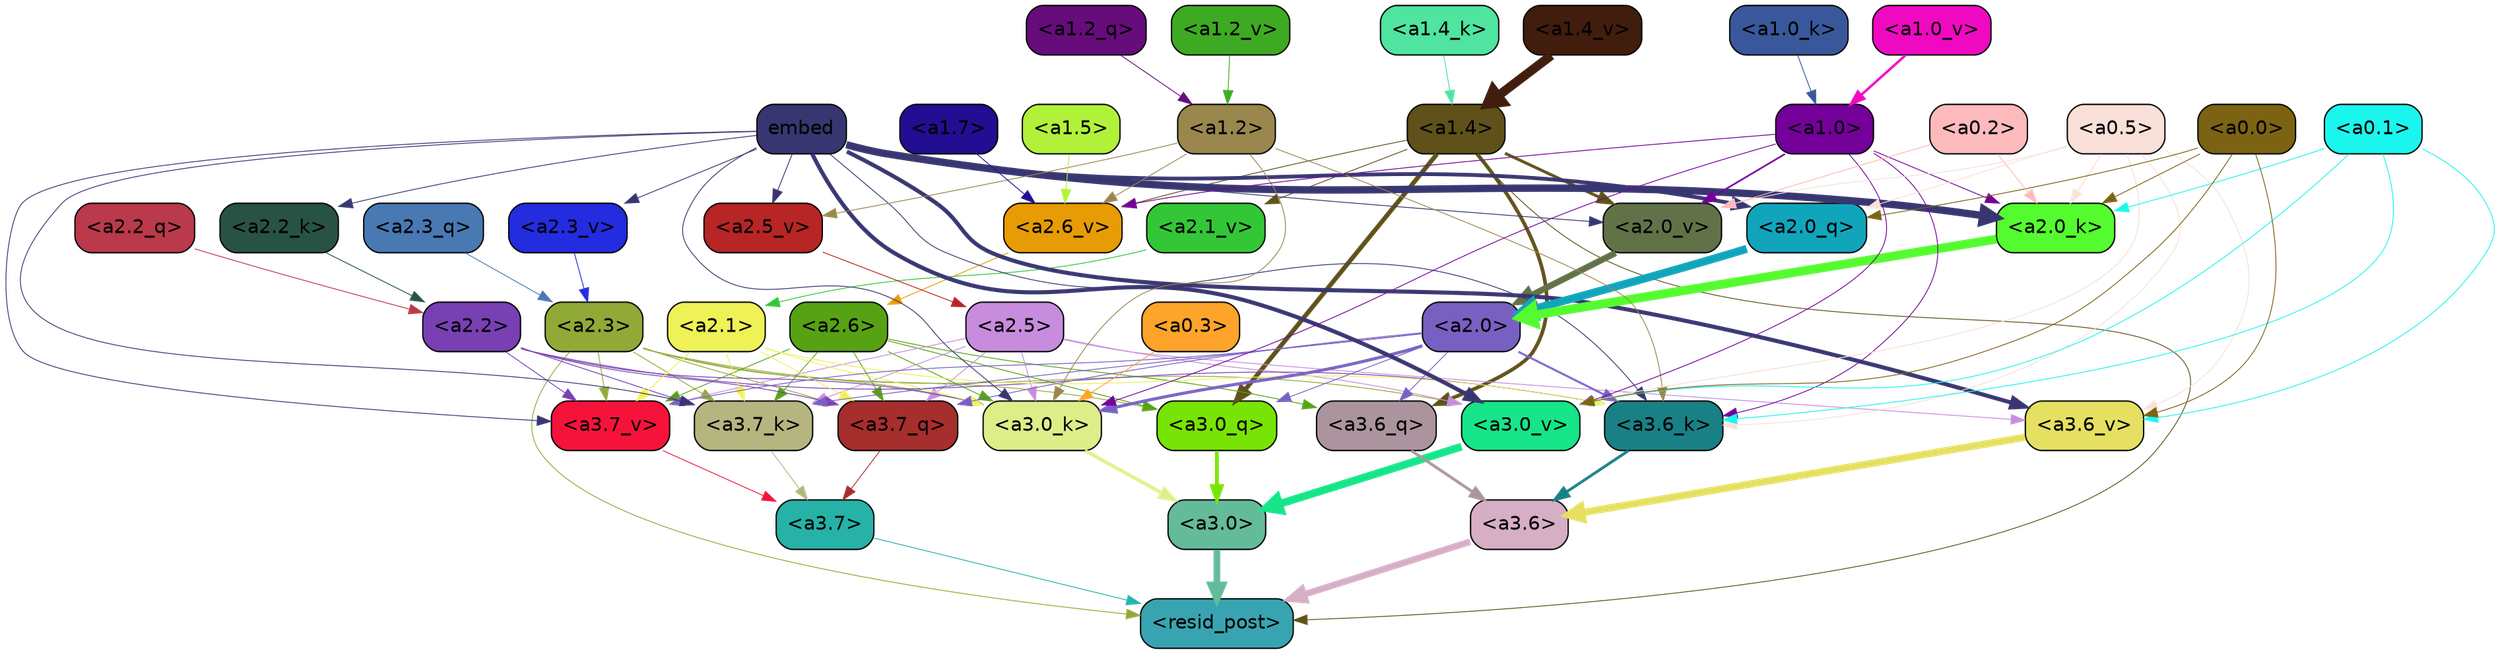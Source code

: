 strict digraph "" {
	graph [bgcolor=transparent,
		layout=dot,
		overlap=false,
		splines=true
	];
	"<a3.7>"	[color=black,
		fillcolor="#26b2a7",
		fontname=Helvetica,
		shape=box,
		style="filled, rounded"];
	"<resid_post>"	[color=black,
		fillcolor="#39a4b1",
		fontname=Helvetica,
		shape=box,
		style="filled, rounded"];
	"<a3.7>" -> "<resid_post>"	[color="#26b2a7",
		penwidth=0.6];
	"<a3.6>"	[color=black,
		fillcolor="#d6aec5",
		fontname=Helvetica,
		shape=box,
		style="filled, rounded"];
	"<a3.6>" -> "<resid_post>"	[color="#d6aec5",
		penwidth=4.751612067222595];
	"<a3.0>"	[color=black,
		fillcolor="#64bb9a",
		fontname=Helvetica,
		shape=box,
		style="filled, rounded"];
	"<a3.0>" -> "<resid_post>"	[color="#64bb9a",
		penwidth=4.884142994880676];
	"<a2.3>"	[color=black,
		fillcolor="#91aa37",
		fontname=Helvetica,
		shape=box,
		style="filled, rounded"];
	"<a2.3>" -> "<resid_post>"	[color="#91aa37",
		penwidth=0.6];
	"<a3.7_q>"	[color=black,
		fillcolor="#a62e2d",
		fontname=Helvetica,
		shape=box,
		style="filled, rounded"];
	"<a2.3>" -> "<a3.7_q>"	[color="#91aa37",
		penwidth=0.6];
	"<a3.0_q>"	[color=black,
		fillcolor="#78e405",
		fontname=Helvetica,
		shape=box,
		style="filled, rounded"];
	"<a2.3>" -> "<a3.0_q>"	[color="#91aa37",
		penwidth=0.6];
	"<a3.7_k>"	[color=black,
		fillcolor="#b5b580",
		fontname=Helvetica,
		shape=box,
		style="filled, rounded"];
	"<a2.3>" -> "<a3.7_k>"	[color="#91aa37",
		penwidth=0.6];
	"<a3.0_k>"	[color=black,
		fillcolor="#ddee89",
		fontname=Helvetica,
		shape=box,
		style="filled, rounded"];
	"<a2.3>" -> "<a3.0_k>"	[color="#91aa37",
		penwidth=0.6];
	"<a3.7_v>"	[color=black,
		fillcolor="#f5133a",
		fontname=Helvetica,
		shape=box,
		style="filled, rounded"];
	"<a2.3>" -> "<a3.7_v>"	[color="#91aa37",
		penwidth=0.6];
	"<a3.0_v>"	[color=black,
		fillcolor="#16e589",
		fontname=Helvetica,
		shape=box,
		style="filled, rounded"];
	"<a2.3>" -> "<a3.0_v>"	[color="#91aa37",
		penwidth=0.6];
	"<a1.4>"	[color=black,
		fillcolor="#5f5119",
		fontname=Helvetica,
		shape=box,
		style="filled, rounded"];
	"<a1.4>" -> "<resid_post>"	[color="#5f5119",
		penwidth=0.6];
	"<a3.6_q>"	[color=black,
		fillcolor="#ac949f",
		fontname=Helvetica,
		shape=box,
		style="filled, rounded"];
	"<a1.4>" -> "<a3.6_q>"	[color="#5f5119",
		penwidth=2.6469622254371643];
	"<a1.4>" -> "<a3.0_q>"	[color="#5f5119",
		penwidth=3.3040847778320312];
	"<a2.6_v>"	[color=black,
		fillcolor="#e79c05",
		fontname=Helvetica,
		shape=box,
		style="filled, rounded"];
	"<a1.4>" -> "<a2.6_v>"	[color="#5f5119",
		penwidth=0.6];
	"<a2.1_v>"	[color=black,
		fillcolor="#33c738",
		fontname=Helvetica,
		shape=box,
		style="filled, rounded"];
	"<a1.4>" -> "<a2.1_v>"	[color="#5f5119",
		penwidth=0.6];
	"<a2.0_v>"	[color=black,
		fillcolor="#617249",
		fontname=Helvetica,
		shape=box,
		style="filled, rounded"];
	"<a1.4>" -> "<a2.0_v>"	[color="#5f5119",
		penwidth=2.1286070346832275];
	"<a3.7_q>" -> "<a3.7>"	[color="#a62e2d",
		penwidth=0.6];
	"<a3.6_q>" -> "<a3.6>"	[color="#ac949f",
		penwidth=2.091020345687866];
	"<a3.0_q>" -> "<a3.0>"	[color="#78e405",
		penwidth=2.7421876192092896];
	"<a3.7_k>" -> "<a3.7>"	[color="#b5b580",
		penwidth=0.6];
	"<a3.6_k>"	[color=black,
		fillcolor="#198185",
		fontname=Helvetica,
		shape=box,
		style="filled, rounded"];
	"<a3.6_k>" -> "<a3.6>"	[color="#198185",
		penwidth=2.048597991466522];
	"<a3.0_k>" -> "<a3.0>"	[color="#ddee89",
		penwidth=2.476402521133423];
	"<a3.7_v>" -> "<a3.7>"	[color="#f5133a",
		penwidth=0.6];
	"<a3.6_v>"	[color=black,
		fillcolor="#e5e062",
		fontname=Helvetica,
		shape=box,
		style="filled, rounded"];
	"<a3.6_v>" -> "<a3.6>"	[color="#e5e062",
		penwidth=5.2550448179244995];
	"<a3.0_v>" -> "<a3.0>"	[color="#16e589",
		penwidth=5.652270674705505];
	"<a2.6>"	[color=black,
		fillcolor="#56a214",
		fontname=Helvetica,
		shape=box,
		style="filled, rounded"];
	"<a2.6>" -> "<a3.7_q>"	[color="#56a214",
		penwidth=0.6];
	"<a2.6>" -> "<a3.6_q>"	[color="#56a214",
		penwidth=0.6];
	"<a2.6>" -> "<a3.0_q>"	[color="#56a214",
		penwidth=0.6];
	"<a2.6>" -> "<a3.7_k>"	[color="#56a214",
		penwidth=0.6];
	"<a2.6>" -> "<a3.0_k>"	[color="#56a214",
		penwidth=0.6];
	"<a2.6>" -> "<a3.7_v>"	[color="#56a214",
		penwidth=0.6];
	"<a2.5>"	[color=black,
		fillcolor="#c88cde",
		fontname=Helvetica,
		shape=box,
		style="filled, rounded"];
	"<a2.5>" -> "<a3.7_q>"	[color="#c88cde",
		penwidth=0.6];
	"<a2.5>" -> "<a3.7_k>"	[color="#c88cde",
		penwidth=0.6];
	"<a2.5>" -> "<a3.0_k>"	[color="#c88cde",
		penwidth=0.6];
	"<a2.5>" -> "<a3.7_v>"	[color="#c88cde",
		penwidth=0.6];
	"<a2.5>" -> "<a3.6_v>"	[color="#c88cde",
		penwidth=0.6];
	"<a2.5>" -> "<a3.0_v>"	[color="#c88cde",
		penwidth=0.6];
	"<a2.2>"	[color=black,
		fillcolor="#7840b3",
		fontname=Helvetica,
		shape=box,
		style="filled, rounded"];
	"<a2.2>" -> "<a3.7_q>"	[color="#7840b3",
		penwidth=0.6];
	"<a2.2>" -> "<a3.7_k>"	[color="#7840b3",
		penwidth=0.6];
	"<a2.2>" -> "<a3.6_k>"	[color="#7840b3",
		penwidth=0.6];
	"<a2.2>" -> "<a3.0_k>"	[color="#7840b3",
		penwidth=0.6];
	"<a2.2>" -> "<a3.7_v>"	[color="#7840b3",
		penwidth=0.6];
	"<a2.1>"	[color=black,
		fillcolor="#eef257",
		fontname=Helvetica,
		shape=box,
		style="filled, rounded"];
	"<a2.1>" -> "<a3.7_q>"	[color="#eef257",
		penwidth=0.6];
	"<a2.1>" -> "<a3.7_k>"	[color="#eef257",
		penwidth=0.6];
	"<a2.1>" -> "<a3.6_k>"	[color="#eef257",
		penwidth=0.6];
	"<a2.1>" -> "<a3.0_k>"	[color="#eef257",
		penwidth=0.6];
	"<a2.1>" -> "<a3.7_v>"	[color="#eef257",
		penwidth=0.6];
	"<a2.0>"	[color=black,
		fillcolor="#7860c2",
		fontname=Helvetica,
		shape=box,
		style="filled, rounded"];
	"<a2.0>" -> "<a3.7_q>"	[color="#7860c2",
		penwidth=0.6];
	"<a2.0>" -> "<a3.6_q>"	[color="#7860c2",
		penwidth=0.6];
	"<a2.0>" -> "<a3.0_q>"	[color="#7860c2",
		penwidth=0.6];
	"<a2.0>" -> "<a3.7_k>"	[color="#7860c2",
		penwidth=0.6];
	"<a2.0>" -> "<a3.6_k>"	[color="#7860c2",
		penwidth=1.4757367372512817];
	"<a2.0>" -> "<a3.0_k>"	[color="#7860c2",
		penwidth=2.2137351036071777];
	"<a2.0>" -> "<a3.7_v>"	[color="#7860c2",
		penwidth=0.6];
	embed	[color=black,
		fillcolor="#383670",
		fontname=Helvetica,
		shape=box,
		style="filled, rounded"];
	embed -> "<a3.7_k>"	[color="#383670",
		penwidth=0.6];
	embed -> "<a3.6_k>"	[color="#383670",
		penwidth=0.6];
	embed -> "<a3.0_k>"	[color="#383670",
		penwidth=0.6];
	embed -> "<a3.7_v>"	[color="#383670",
		penwidth=0.6];
	embed -> "<a3.6_v>"	[color="#383670",
		penwidth=2.9582033157348633];
	embed -> "<a3.0_v>"	[color="#383670",
		penwidth=2.972973108291626];
	"<a2.0_q>"	[color=black,
		fillcolor="#11a5bc",
		fontname=Helvetica,
		shape=box,
		style="filled, rounded"];
	embed -> "<a2.0_q>"	[color="#383670",
		penwidth=2.7699792869389057];
	"<a2.2_k>"	[color=black,
		fillcolor="#295246",
		fontname=Helvetica,
		shape=box,
		style="filled, rounded"];
	embed -> "<a2.2_k>"	[color="#383670",
		penwidth=0.6];
	"<a2.0_k>"	[color=black,
		fillcolor="#54fb2e",
		fontname=Helvetica,
		shape=box,
		style="filled, rounded"];
	embed -> "<a2.0_k>"	[color="#383670",
		penwidth=5.362775564193726];
	"<a2.5_v>"	[color=black,
		fillcolor="#b72525",
		fontname=Helvetica,
		shape=box,
		style="filled, rounded"];
	embed -> "<a2.5_v>"	[color="#383670",
		penwidth=0.6];
	"<a2.3_v>"	[color=black,
		fillcolor="#232cde",
		fontname=Helvetica,
		shape=box,
		style="filled, rounded"];
	embed -> "<a2.3_v>"	[color="#383670",
		penwidth=0.6];
	embed -> "<a2.0_v>"	[color="#383670",
		penwidth=0.6];
	"<a1.2>"	[color=black,
		fillcolor="#9a874e",
		fontname=Helvetica,
		shape=box,
		style="filled, rounded"];
	"<a1.2>" -> "<a3.6_k>"	[color="#9a874e",
		penwidth=0.6];
	"<a1.2>" -> "<a3.0_k>"	[color="#9a874e",
		penwidth=0.6];
	"<a1.2>" -> "<a2.6_v>"	[color="#9a874e",
		penwidth=0.6];
	"<a1.2>" -> "<a2.5_v>"	[color="#9a874e",
		penwidth=0.6];
	"<a1.0>"	[color=black,
		fillcolor="#740199",
		fontname=Helvetica,
		shape=box,
		style="filled, rounded"];
	"<a1.0>" -> "<a3.6_k>"	[color="#740199",
		penwidth=0.6];
	"<a1.0>" -> "<a3.0_k>"	[color="#740199",
		penwidth=0.6];
	"<a1.0>" -> "<a3.0_v>"	[color="#740199",
		penwidth=0.6];
	"<a1.0>" -> "<a2.0_k>"	[color="#740199",
		penwidth=0.6];
	"<a1.0>" -> "<a2.6_v>"	[color="#740199",
		penwidth=0.6];
	"<a1.0>" -> "<a2.0_v>"	[color="#740199",
		penwidth=1.2240618467330933];
	"<a0.5>"	[color=black,
		fillcolor="#f9e0d8",
		fontname=Helvetica,
		shape=box,
		style="filled, rounded"];
	"<a0.5>" -> "<a3.6_k>"	[color="#f9e0d8",
		penwidth=0.6];
	"<a0.5>" -> "<a3.6_v>"	[color="#f9e0d8",
		penwidth=0.6];
	"<a0.5>" -> "<a3.0_v>"	[color="#f9e0d8",
		penwidth=0.6790935099124908];
	"<a0.5>" -> "<a2.0_q>"	[color="#f9e0d8",
		penwidth=0.6];
	"<a0.5>" -> "<a2.0_k>"	[color="#f9e0d8",
		penwidth=0.7897988557815552];
	"<a0.5>" -> "<a2.0_v>"	[color="#f9e0d8",
		penwidth=0.6];
	"<a0.1>"	[color=black,
		fillcolor="#1af6ed",
		fontname=Helvetica,
		shape=box,
		style="filled, rounded"];
	"<a0.1>" -> "<a3.6_k>"	[color="#1af6ed",
		penwidth=0.6];
	"<a0.1>" -> "<a3.6_v>"	[color="#1af6ed",
		penwidth=0.6];
	"<a0.1>" -> "<a3.0_v>"	[color="#1af6ed",
		penwidth=0.6];
	"<a0.1>" -> "<a2.0_k>"	[color="#1af6ed",
		penwidth=0.6];
	"<a0.3>"	[color=black,
		fillcolor="#fea42a",
		fontname=Helvetica,
		shape=box,
		style="filled, rounded"];
	"<a0.3>" -> "<a3.0_k>"	[color="#fea42a",
		penwidth=0.6];
	"<a0.0>"	[color=black,
		fillcolor="#7b6313",
		fontname=Helvetica,
		shape=box,
		style="filled, rounded"];
	"<a0.0>" -> "<a3.6_v>"	[color="#7b6313",
		penwidth=0.6];
	"<a0.0>" -> "<a3.0_v>"	[color="#7b6313",
		penwidth=0.6];
	"<a0.0>" -> "<a2.0_q>"	[color="#7b6313",
		penwidth=0.6];
	"<a0.0>" -> "<a2.0_k>"	[color="#7b6313",
		penwidth=0.6];
	"<a2.3_q>"	[color=black,
		fillcolor="#4879b3",
		fontname=Helvetica,
		shape=box,
		style="filled, rounded"];
	"<a2.3_q>" -> "<a2.3>"	[color="#4879b3",
		penwidth=0.6];
	"<a2.2_q>"	[color=black,
		fillcolor="#ba394a",
		fontname=Helvetica,
		shape=box,
		style="filled, rounded"];
	"<a2.2_q>" -> "<a2.2>"	[color="#ba394a",
		penwidth=0.6];
	"<a2.0_q>" -> "<a2.0>"	[color="#11a5bc",
		penwidth=5.819834470748901];
	"<a2.2_k>" -> "<a2.2>"	[color="#295246",
		penwidth=0.6];
	"<a2.0_k>" -> "<a2.0>"	[color="#54fb2e",
		penwidth=6.470837593078613];
	"<a2.6_v>" -> "<a2.6>"	[color="#e79c05",
		penwidth=0.6];
	"<a2.5_v>" -> "<a2.5>"	[color="#b72525",
		penwidth=0.6];
	"<a2.3_v>" -> "<a2.3>"	[color="#232cde",
		penwidth=0.6];
	"<a2.1_v>" -> "<a2.1>"	[color="#33c738",
		penwidth=0.6];
	"<a2.0_v>" -> "<a2.0>"	[color="#617249",
		penwidth=4.5950857400894165];
	"<a0.2>"	[color=black,
		fillcolor="#fdbabd",
		fontname=Helvetica,
		shape=box,
		style="filled, rounded"];
	"<a0.2>" -> "<a2.0_k>"	[color="#fdbabd",
		penwidth=0.6];
	"<a0.2>" -> "<a2.0_v>"	[color="#fdbabd",
		penwidth=0.6];
	"<a1.7>"	[color=black,
		fillcolor="#220e92",
		fontname=Helvetica,
		shape=box,
		style="filled, rounded"];
	"<a1.7>" -> "<a2.6_v>"	[color="#220e92",
		penwidth=0.6];
	"<a1.5>"	[color=black,
		fillcolor="#b1f13a",
		fontname=Helvetica,
		shape=box,
		style="filled, rounded"];
	"<a1.5>" -> "<a2.6_v>"	[color="#b1f13a",
		penwidth=0.6];
	"<a1.2_q>"	[color=black,
		fillcolor="#670c7b",
		fontname=Helvetica,
		shape=box,
		style="filled, rounded"];
	"<a1.2_q>" -> "<a1.2>"	[color="#670c7b",
		penwidth=0.6];
	"<a1.4_k>"	[color=black,
		fillcolor="#4fe4a0",
		fontname=Helvetica,
		shape=box,
		style="filled, rounded"];
	"<a1.4_k>" -> "<a1.4>"	[color="#4fe4a0",
		penwidth=0.6];
	"<a1.0_k>"	[color=black,
		fillcolor="#39589b",
		fontname=Helvetica,
		shape=box,
		style="filled, rounded"];
	"<a1.0_k>" -> "<a1.0>"	[color="#39589b",
		penwidth=0.6];
	"<a1.4_v>"	[color=black,
		fillcolor="#401d0c",
		fontname=Helvetica,
		shape=box,
		style="filled, rounded"];
	"<a1.4_v>" -> "<a1.4>"	[color="#401d0c",
		penwidth=6.635385513305664];
	"<a1.2_v>"	[color=black,
		fillcolor="#3eaa23",
		fontname=Helvetica,
		shape=box,
		style="filled, rounded"];
	"<a1.2_v>" -> "<a1.2>"	[color="#3eaa23",
		penwidth=0.6];
	"<a1.0_v>"	[color=black,
		fillcolor="#ef0ac2",
		fontname=Helvetica,
		shape=box,
		style="filled, rounded"];
	"<a1.0_v>" -> "<a1.0>"	[color="#ef0ac2",
		penwidth=1.807669460773468];
}

